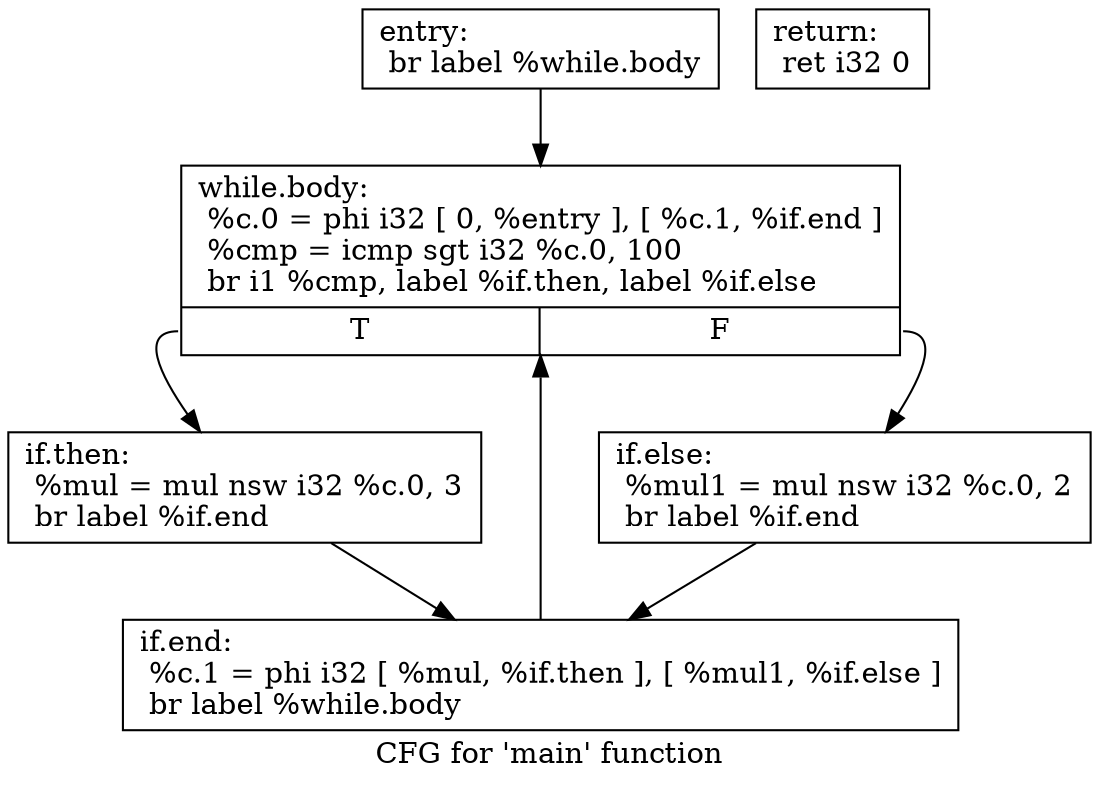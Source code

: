 digraph "CFG for 'main' function" {
	label="CFG for 'main' function";

	Node0xb5e7218 [shape=record,label="{entry:\l  br label %while.body\l}"];
	Node0xb5e7218 -> Node0xb5dd940;
	Node0xb5dd940 [shape=record,label="{while.body:                                       \l  %c.0 = phi i32 [ 0, %entry ], [ %c.1, %if.end ]\l  %cmp = icmp sgt i32 %c.0, 100\l  br i1 %cmp, label %if.then, label %if.else\l|{<s0>T|<s1>F}}"];
	Node0xb5dd940:s0 -> Node0xb5e7618;
	Node0xb5dd940:s1 -> Node0xb5e7698;
	Node0xb5e7618 [shape=record,label="{if.then:                                          \l  %mul = mul nsw i32 %c.0, 3\l  br label %if.end\l}"];
	Node0xb5e7618 -> Node0xb5e70e0;
	Node0xb5e7698 [shape=record,label="{if.else:                                          \l  %mul1 = mul nsw i32 %c.0, 2\l  br label %if.end\l}"];
	Node0xb5e7698 -> Node0xb5e70e0;
	Node0xb5e70e0 [shape=record,label="{if.end:                                           \l  %c.1 = phi i32 [ %mul, %if.then ], [ %mul1, %if.else ]\l  br label %while.body\l}"];
	Node0xb5e70e0 -> Node0xb5dd940;
	Node0xb5e79a0 [shape=record,label="{return:                                           \l  ret i32 0\l}"];
}
